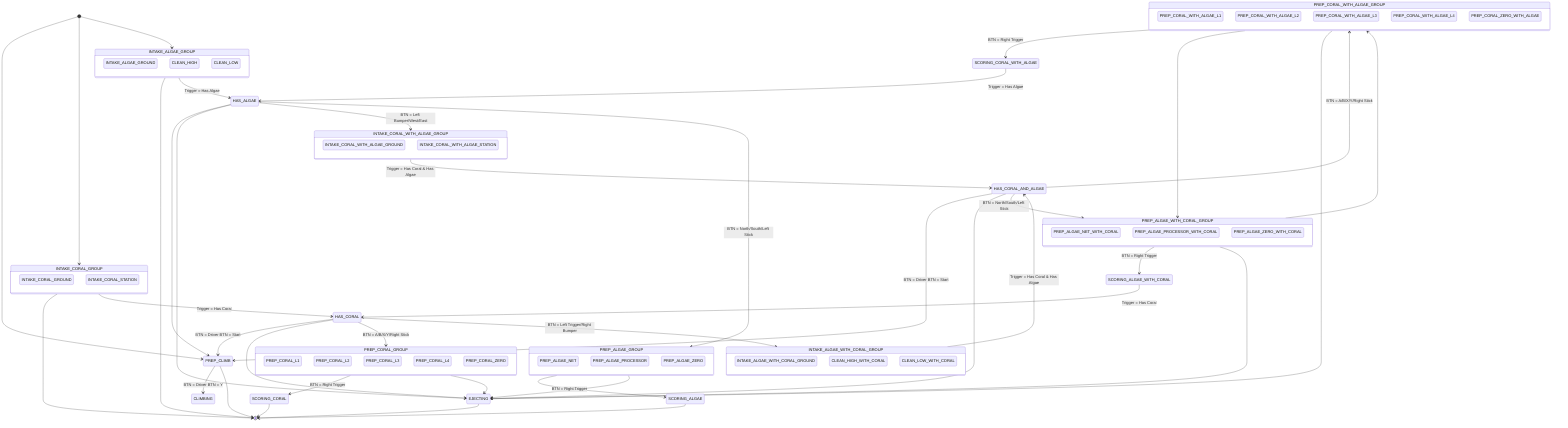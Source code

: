 stateDiagram-v2
  %% direction LR

  state PREP_CORAL_GROUP {
      PREP_CORAL_L1
      PREP_CORAL_L2
      PREP_CORAL_L3
      PREP_CORAL_L4
      PREP_CORAL_ZERO
  }
  state PREP_CORAL_WITH_ALGAE_GROUP {
      PREP_CORAL_WITH_ALGAE_L1
      PREP_CORAL_WITH_ALGAE_L2
      PREP_CORAL_WITH_ALGAE_L3
      PREP_CORAL_WITH_ALGAE_L4
      PREP_CORAL_ZERO_WITH_ALGAE
  }
  state PREP_ALGAE_GROUP {
      PREP_ALGAE_NET
      PREP_ALGAE_PROCESSOR
      PREP_ALGAE_ZERO
  }
  state PREP_ALGAE_WITH_CORAL_GROUP {
      PREP_ALGAE_NET_WITH_CORAL
      PREP_ALGAE_PROCESSOR_WITH_CORAL
      PREP_ALGAE_ZERO_WITH_CORAL
  }

  state INTAKE_CORAL_GROUP {
      INTAKE_CORAL_GROUND
      INTAKE_CORAL_STATION
  }

  state INTAKE_ALGAE_GROUP {
      INTAKE_ALGAE_GROUND
      CLEAN_HIGH
      CLEAN_LOW
  }

  state INTAKE_CORAL_WITH_ALGAE_GROUP {
      INTAKE_CORAL_WITH_ALGAE_GROUND
      INTAKE_CORAL_WITH_ALGAE_STATION
  }
  
  state INTAKE_ALGAE_WITH_CORAL_GROUP {
      INTAKE_ALGAE_WITH_CORAL_GROUND
      CLEAN_HIGH_WITH_CORAL
      CLEAN_LOW_WITH_CORAL
  }
  EJECTING
  HAS_CORAL
  HAS_ALGAE
  HAS_CORAL_AND_ALGAE
  SCORING_CORAL
  SCORING_CORAL_WITH_ALGAE
  SCORING_ALGAE
  SCORING_ALGAE_WITH_CORAL
  PREP_CLIMB
  CLIMBING
 
  %% [*] - REPRESENTS NONE (starting and end)
  [*] --> INTAKE_CORAL_GROUP
  [*] --> INTAKE_ALGAE_GROUP
  [*] --> PREP_CLIMB
  %% INTAKING
  INTAKE_ALGAE_GROUP --> [*]
  INTAKE_CORAL_GROUP --> [*]
  INTAKE_CORAL_GROUP --> HAS_CORAL: Trigger = Has Coral
  INTAKE_ALGAE_GROUP --> HAS_ALGAE: Trigger = Has Algae
  INTAKE_CORAL_WITH_ALGAE_GROUP --> HAS_CORAL_AND_ALGAE: Trigger = Has Coral & Has Algae
  INTAKE_ALGAE_WITH_CORAL_GROUP --> HAS_CORAL_AND_ALGAE: Trigger = Has Coral & Has Algae
  %% HAS SCORING ELEMENT
  HAS_CORAL --> PREP_CORAL_GROUP: BTN = A/B/X/Y/Right Stick
  HAS_CORAL --> INTAKE_ALGAE_WITH_CORAL_GROUP: BTN = Left Trigger/Right Bumper
  HAS_CORAL --> PREP_CLIMB: BTN = Driver BTN = Start
  HAS_CORAL --> EJECTING
  HAS_ALGAE --> INTAKE_CORAL_WITH_ALGAE_GROUP: BTN = Left Bumper/West/East
  HAS_ALGAE --> PREP_ALGAE_GROUP: BTN = North/South/Left Stick
  HAS_ALGAE --> PREP_CLIMB
  HAS_ALGAE --> EJECTING
  HAS_CORAL_AND_ALGAE --> PREP_CORAL_WITH_ALGAE_GROUP: BTN = A/B/X/Y/Right Stick
  HAS_CORAL_AND_ALGAE --> PREP_ALGAE_WITH_CORAL_GROUP: BTN = North/South/Left Stick
  HAS_CORAL_AND_ALGAE --> PREP_CLIMB: BTN = Driver BTN = Start
  HAS_CORAL_AND_ALGAE --> EJECTING

  %% PREPPING
  PREP_CORAL_GROUP --> SCORING_CORAL: BTN = Right Trigger
  PREP_CORAL_WITH_ALGAE_GROUP --> SCORING_CORAL_WITH_ALGAE: BTN = Right Trigger
  PREP_ALGAE_GROUP --> SCORING_ALGAE: BTN = Right Trigger
  PREP_ALGAE_WITH_CORAL_GROUP --> SCORING_ALGAE_WITH_CORAL: BTN = Right Trigger
  PREP_ALGAE_WITH_CORAL_GROUP --> PREP_CORAL_WITH_ALGAE_GROUP
  PREP_CORAL_WITH_ALGAE_GROUP --> PREP_ALGAE_WITH_CORAL_GROUP
  PREP_ALGAE_GROUP --> EJECTING
  PREP_CORAL_GROUP --> EJECTING
  PREP_CORAL_WITH_ALGAE_GROUP --> EJECTING
  PREP_ALGAE_WITH_CORAL_GROUP --> EJECTING
  %% CLIMBING
  PREP_CLIMB --> CLIMBING: BTN = Driver BTN = Y
  PREP_CLIMB --> [*]
  %% SCORING
  SCORING_CORAL --> [*]
  SCORING_ALGAE --> [*]
  SCORING_CORAL_WITH_ALGAE --> HAS_ALGAE: Trigger = Has Algae
  SCORING_ALGAE_WITH_CORAL --> HAS_CORAL: Trigger = Has Coral
  EJECTING --> [*]